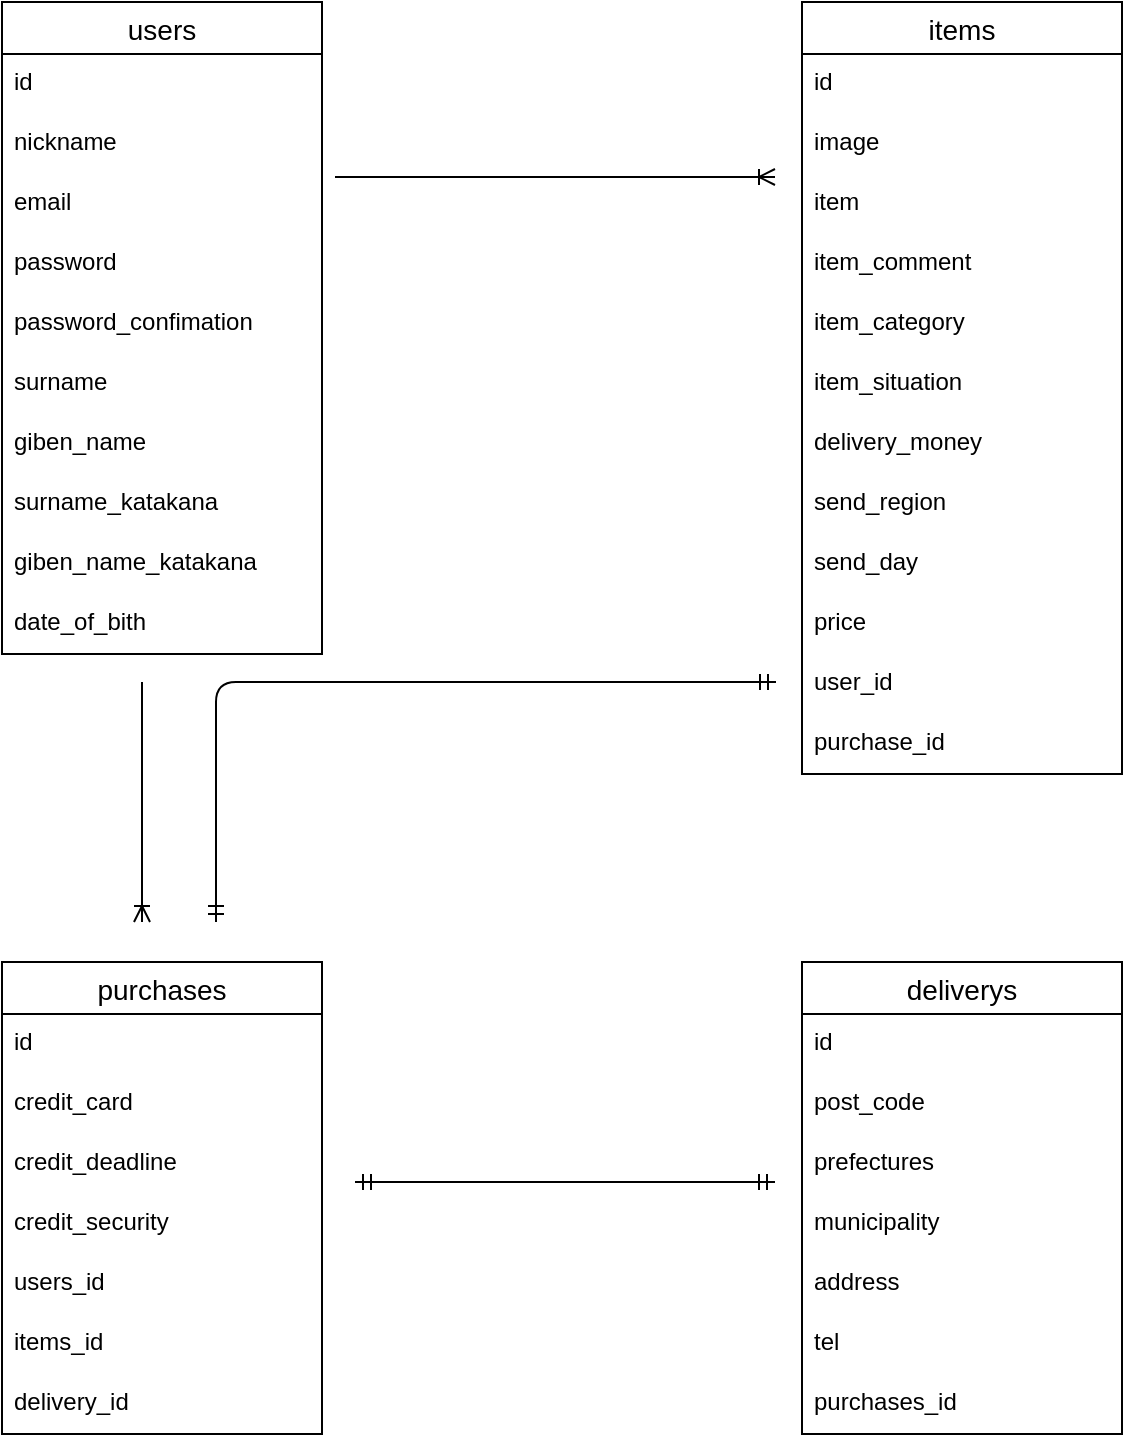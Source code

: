 <mxfile>
    <diagram id="N1M9XSfh5f8vK9seMBvG" name="ページ1">
        <mxGraphModel dx="1383" dy="522" grid="1" gridSize="10" guides="1" tooltips="1" connect="1" arrows="1" fold="1" page="1" pageScale="1" pageWidth="827" pageHeight="1169" math="0" shadow="0">
            <root>
                <mxCell id="0"/>
                <mxCell id="1" parent="0"/>
                <mxCell id="164" value="" style="edgeStyle=entityRelationEdgeStyle;fontSize=12;html=1;endArrow=ERoneToMany;" edge="1" parent="1">
                    <mxGeometry width="100" height="100" relative="1" as="geometry">
                        <mxPoint x="-633.5" y="127.5" as="sourcePoint"/>
                        <mxPoint x="-413.5" y="127.5" as="targetPoint"/>
                    </mxGeometry>
                </mxCell>
                <mxCell id="165" value="users" style="swimlane;fontStyle=0;childLayout=stackLayout;horizontal=1;startSize=26;horizontalStack=0;resizeParent=1;resizeParentMax=0;resizeLast=0;collapsible=1;marginBottom=0;align=center;fontSize=14;" vertex="1" parent="1">
                    <mxGeometry x="-800" y="40" width="160" height="326" as="geometry"/>
                </mxCell>
                <mxCell id="166" value="id" style="text;strokeColor=none;fillColor=none;spacingLeft=4;spacingRight=4;overflow=hidden;rotatable=0;points=[[0,0.5],[1,0.5]];portConstraint=eastwest;fontSize=12;" vertex="1" parent="165">
                    <mxGeometry y="26" width="160" height="30" as="geometry"/>
                </mxCell>
                <mxCell id="167" value="nickname" style="text;strokeColor=none;fillColor=none;spacingLeft=4;spacingRight=4;overflow=hidden;rotatable=0;points=[[0,0.5],[1,0.5]];portConstraint=eastwest;fontSize=12;" vertex="1" parent="165">
                    <mxGeometry y="56" width="160" height="30" as="geometry"/>
                </mxCell>
                <mxCell id="174" value="email" style="text;strokeColor=none;fillColor=none;spacingLeft=4;spacingRight=4;overflow=hidden;rotatable=0;points=[[0,0.5],[1,0.5]];portConstraint=eastwest;fontSize=12;" vertex="1" parent="165">
                    <mxGeometry y="86" width="160" height="30" as="geometry"/>
                </mxCell>
                <mxCell id="168" value="password" style="text;strokeColor=none;fillColor=none;spacingLeft=4;spacingRight=4;overflow=hidden;rotatable=0;points=[[0,0.5],[1,0.5]];portConstraint=eastwest;fontSize=12;" vertex="1" parent="165">
                    <mxGeometry y="116" width="160" height="30" as="geometry"/>
                </mxCell>
                <mxCell id="229" value="password_confimation" style="text;strokeColor=none;fillColor=none;spacingLeft=4;spacingRight=4;overflow=hidden;rotatable=0;points=[[0,0.5],[1,0.5]];portConstraint=eastwest;fontSize=12;" vertex="1" parent="165">
                    <mxGeometry y="146" width="160" height="30" as="geometry"/>
                </mxCell>
                <mxCell id="175" value="surname" style="text;strokeColor=none;fillColor=none;spacingLeft=4;spacingRight=4;overflow=hidden;rotatable=0;points=[[0,0.5],[1,0.5]];portConstraint=eastwest;fontSize=12;" vertex="1" parent="165">
                    <mxGeometry y="176" width="160" height="30" as="geometry"/>
                </mxCell>
                <mxCell id="239" value="giben_name" style="text;strokeColor=none;fillColor=none;spacingLeft=4;spacingRight=4;overflow=hidden;rotatable=0;points=[[0,0.5],[1,0.5]];portConstraint=eastwest;fontSize=12;" vertex="1" parent="165">
                    <mxGeometry y="206" width="160" height="30" as="geometry"/>
                </mxCell>
                <mxCell id="240" value="surname_katakana" style="text;strokeColor=none;fillColor=none;spacingLeft=4;spacingRight=4;overflow=hidden;rotatable=0;points=[[0,0.5],[1,0.5]];portConstraint=eastwest;fontSize=12;" vertex="1" parent="165">
                    <mxGeometry y="236" width="160" height="30" as="geometry"/>
                </mxCell>
                <mxCell id="241" value="giben_name_katakana" style="text;strokeColor=none;fillColor=none;spacingLeft=4;spacingRight=4;overflow=hidden;rotatable=0;points=[[0,0.5],[1,0.5]];portConstraint=eastwest;fontSize=12;" vertex="1" parent="165">
                    <mxGeometry y="266" width="160" height="30" as="geometry"/>
                </mxCell>
                <mxCell id="230" value="date_of_bith" style="text;strokeColor=none;fillColor=none;spacingLeft=4;spacingRight=4;overflow=hidden;rotatable=0;points=[[0,0.5],[1,0.5]];portConstraint=eastwest;fontSize=12;" vertex="1" parent="165">
                    <mxGeometry y="296" width="160" height="30" as="geometry"/>
                </mxCell>
                <mxCell id="176" value="items" style="swimlane;fontStyle=0;childLayout=stackLayout;horizontal=1;startSize=26;horizontalStack=0;resizeParent=1;resizeParentMax=0;resizeLast=0;collapsible=1;marginBottom=0;align=center;fontSize=14;" vertex="1" parent="1">
                    <mxGeometry x="-400" y="40" width="160" height="386" as="geometry"/>
                </mxCell>
                <mxCell id="177" value="id" style="text;strokeColor=none;fillColor=none;spacingLeft=4;spacingRight=4;overflow=hidden;rotatable=0;points=[[0,0.5],[1,0.5]];portConstraint=eastwest;fontSize=12;" vertex="1" parent="176">
                    <mxGeometry y="26" width="160" height="30" as="geometry"/>
                </mxCell>
                <mxCell id="179" value="image" style="text;strokeColor=none;fillColor=none;spacingLeft=4;spacingRight=4;overflow=hidden;rotatable=0;points=[[0,0.5],[1,0.5]];portConstraint=eastwest;fontSize=12;" vertex="1" parent="176">
                    <mxGeometry y="56" width="160" height="30" as="geometry"/>
                </mxCell>
                <mxCell id="178" value="item" style="text;strokeColor=none;fillColor=none;spacingLeft=4;spacingRight=4;overflow=hidden;rotatable=0;points=[[0,0.5],[1,0.5]];portConstraint=eastwest;fontSize=12;" vertex="1" parent="176">
                    <mxGeometry y="86" width="160" height="30" as="geometry"/>
                </mxCell>
                <mxCell id="204" value="item_comment" style="text;strokeColor=none;fillColor=none;spacingLeft=4;spacingRight=4;overflow=hidden;rotatable=0;points=[[0,0.5],[1,0.5]];portConstraint=eastwest;fontSize=12;" vertex="1" parent="176">
                    <mxGeometry y="116" width="160" height="30" as="geometry"/>
                </mxCell>
                <mxCell id="213" value="item_category" style="text;strokeColor=none;fillColor=none;spacingLeft=4;spacingRight=4;overflow=hidden;rotatable=0;points=[[0,0.5],[1,0.5]];portConstraint=eastwest;fontSize=12;" vertex="1" parent="176">
                    <mxGeometry y="146" width="160" height="30" as="geometry"/>
                </mxCell>
                <mxCell id="215" value="item_situation" style="text;strokeColor=none;fillColor=none;spacingLeft=4;spacingRight=4;overflow=hidden;rotatable=0;points=[[0,0.5],[1,0.5]];portConstraint=eastwest;fontSize=12;" vertex="1" parent="176">
                    <mxGeometry y="176" width="160" height="30" as="geometry"/>
                </mxCell>
                <mxCell id="214" value="delivery_money" style="text;strokeColor=none;fillColor=none;spacingLeft=4;spacingRight=4;overflow=hidden;rotatable=0;points=[[0,0.5],[1,0.5]];portConstraint=eastwest;fontSize=12;" vertex="1" parent="176">
                    <mxGeometry y="206" width="160" height="30" as="geometry"/>
                </mxCell>
                <mxCell id="227" value="send_region" style="text;strokeColor=none;fillColor=none;spacingLeft=4;spacingRight=4;overflow=hidden;rotatable=0;points=[[0,0.5],[1,0.5]];portConstraint=eastwest;fontSize=12;" vertex="1" parent="176">
                    <mxGeometry y="236" width="160" height="30" as="geometry"/>
                </mxCell>
                <mxCell id="228" value="send_day" style="text;strokeColor=none;fillColor=none;spacingLeft=4;spacingRight=4;overflow=hidden;rotatable=0;points=[[0,0.5],[1,0.5]];portConstraint=eastwest;fontSize=12;" vertex="1" parent="176">
                    <mxGeometry y="266" width="160" height="30" as="geometry"/>
                </mxCell>
                <mxCell id="180" value="price" style="text;strokeColor=none;fillColor=none;spacingLeft=4;spacingRight=4;overflow=hidden;rotatable=0;points=[[0,0.5],[1,0.5]];portConstraint=eastwest;fontSize=12;" vertex="1" parent="176">
                    <mxGeometry y="296" width="160" height="30" as="geometry"/>
                </mxCell>
                <mxCell id="181" value="user_id" style="text;strokeColor=none;fillColor=none;spacingLeft=4;spacingRight=4;overflow=hidden;rotatable=0;points=[[0,0.5],[1,0.5]];portConstraint=eastwest;fontSize=12;" vertex="1" parent="176">
                    <mxGeometry y="326" width="160" height="30" as="geometry"/>
                </mxCell>
                <mxCell id="182" value="purchase_id" style="text;strokeColor=none;fillColor=none;spacingLeft=4;spacingRight=4;overflow=hidden;rotatable=0;points=[[0,0.5],[1,0.5]];portConstraint=eastwest;fontSize=12;" vertex="1" parent="176">
                    <mxGeometry y="356" width="160" height="30" as="geometry"/>
                </mxCell>
                <mxCell id="183" value="purchases" style="swimlane;fontStyle=0;childLayout=stackLayout;horizontal=1;startSize=26;horizontalStack=0;resizeParent=1;resizeParentMax=0;resizeLast=0;collapsible=1;marginBottom=0;align=center;fontSize=14;" vertex="1" parent="1">
                    <mxGeometry x="-800" y="520" width="160" height="236" as="geometry"/>
                </mxCell>
                <mxCell id="184" value="id" style="text;strokeColor=none;fillColor=none;spacingLeft=4;spacingRight=4;overflow=hidden;rotatable=0;points=[[0,0.5],[1,0.5]];portConstraint=eastwest;fontSize=12;" vertex="1" parent="183">
                    <mxGeometry y="26" width="160" height="30" as="geometry"/>
                </mxCell>
                <mxCell id="185" value="credit_card" style="text;strokeColor=none;fillColor=none;spacingLeft=4;spacingRight=4;overflow=hidden;rotatable=0;points=[[0,0.5],[1,0.5]];portConstraint=eastwest;fontSize=12;" vertex="1" parent="183">
                    <mxGeometry y="56" width="160" height="30" as="geometry"/>
                </mxCell>
                <mxCell id="248" value="credit_deadline" style="text;strokeColor=none;fillColor=none;spacingLeft=4;spacingRight=4;overflow=hidden;rotatable=0;points=[[0,0.5],[1,0.5]];portConstraint=eastwest;fontSize=12;" vertex="1" parent="183">
                    <mxGeometry y="86" width="160" height="30" as="geometry"/>
                </mxCell>
                <mxCell id="256" value="credit_security" style="text;strokeColor=none;fillColor=none;spacingLeft=4;spacingRight=4;overflow=hidden;rotatable=0;points=[[0,0.5],[1,0.5]];portConstraint=eastwest;fontSize=12;" vertex="1" parent="183">
                    <mxGeometry y="116" width="160" height="30" as="geometry"/>
                </mxCell>
                <mxCell id="186" value="users_id" style="text;strokeColor=none;fillColor=none;spacingLeft=4;spacingRight=4;overflow=hidden;rotatable=0;points=[[0,0.5],[1,0.5]];portConstraint=eastwest;fontSize=12;" vertex="1" parent="183">
                    <mxGeometry y="146" width="160" height="30" as="geometry"/>
                </mxCell>
                <mxCell id="187" value="items_id" style="text;strokeColor=none;fillColor=none;spacingLeft=4;spacingRight=4;overflow=hidden;rotatable=0;points=[[0,0.5],[1,0.5]];portConstraint=eastwest;fontSize=12;" vertex="1" parent="183">
                    <mxGeometry y="176" width="160" height="30" as="geometry"/>
                </mxCell>
                <mxCell id="188" value="delivery_id" style="text;strokeColor=none;fillColor=none;spacingLeft=4;spacingRight=4;overflow=hidden;rotatable=0;points=[[0,0.5],[1,0.5]];portConstraint=eastwest;fontSize=12;" vertex="1" parent="183">
                    <mxGeometry y="206" width="160" height="30" as="geometry"/>
                </mxCell>
                <mxCell id="189" value="deliverys" style="swimlane;fontStyle=0;childLayout=stackLayout;horizontal=1;startSize=26;horizontalStack=0;resizeParent=1;resizeParentMax=0;resizeLast=0;collapsible=1;marginBottom=0;align=center;fontSize=14;" vertex="1" parent="1">
                    <mxGeometry x="-400" y="520" width="160" height="236" as="geometry"/>
                </mxCell>
                <mxCell id="190" value="id" style="text;strokeColor=none;fillColor=none;spacingLeft=4;spacingRight=4;overflow=hidden;rotatable=0;points=[[0,0.5],[1,0.5]];portConstraint=eastwest;fontSize=12;" vertex="1" parent="189">
                    <mxGeometry y="26" width="160" height="30" as="geometry"/>
                </mxCell>
                <mxCell id="191" value="post_code" style="text;strokeColor=none;fillColor=none;spacingLeft=4;spacingRight=4;overflow=hidden;rotatable=0;points=[[0,0.5],[1,0.5]];portConstraint=eastwest;fontSize=12;" vertex="1" parent="189">
                    <mxGeometry y="56" width="160" height="30" as="geometry"/>
                </mxCell>
                <mxCell id="192" value="prefectures" style="text;strokeColor=none;fillColor=none;spacingLeft=4;spacingRight=4;overflow=hidden;rotatable=0;points=[[0,0.5],[1,0.5]];portConstraint=eastwest;fontSize=12;" vertex="1" parent="189">
                    <mxGeometry y="86" width="160" height="30" as="geometry"/>
                </mxCell>
                <mxCell id="193" value="municipality" style="text;strokeColor=none;fillColor=none;spacingLeft=4;spacingRight=4;overflow=hidden;rotatable=0;points=[[0,0.5],[1,0.5]];portConstraint=eastwest;fontSize=12;" vertex="1" parent="189">
                    <mxGeometry y="116" width="160" height="30" as="geometry"/>
                </mxCell>
                <mxCell id="263" value="address" style="text;strokeColor=none;fillColor=none;spacingLeft=4;spacingRight=4;overflow=hidden;rotatable=0;points=[[0,0.5],[1,0.5]];portConstraint=eastwest;fontSize=12;" vertex="1" parent="189">
                    <mxGeometry y="146" width="160" height="30" as="geometry"/>
                </mxCell>
                <mxCell id="271" value="tel" style="text;strokeColor=none;fillColor=none;spacingLeft=4;spacingRight=4;overflow=hidden;rotatable=0;points=[[0,0.5],[1,0.5]];portConstraint=eastwest;fontSize=12;" vertex="1" parent="189">
                    <mxGeometry y="176" width="160" height="30" as="geometry"/>
                </mxCell>
                <mxCell id="194" value="purchases_id" style="text;strokeColor=none;fillColor=none;spacingLeft=4;spacingRight=4;overflow=hidden;rotatable=0;points=[[0,0.5],[1,0.5]];portConstraint=eastwest;fontSize=12;" vertex="1" parent="189">
                    <mxGeometry y="206" width="160" height="30" as="geometry"/>
                </mxCell>
                <mxCell id="200" value="" style="fontSize=12;html=1;endArrow=ERoneToMany;" edge="1" parent="1">
                    <mxGeometry width="100" height="100" relative="1" as="geometry">
                        <mxPoint x="-730" y="380" as="sourcePoint"/>
                        <mxPoint x="-730" y="500" as="targetPoint"/>
                        <Array as="points"/>
                    </mxGeometry>
                </mxCell>
                <mxCell id="202" value="" style="fontSize=12;html=1;endArrow=ERmandOne;startArrow=ERmandOne;" edge="1" parent="1">
                    <mxGeometry width="100" height="100" relative="1" as="geometry">
                        <mxPoint x="-693" y="500" as="sourcePoint"/>
                        <mxPoint x="-413" y="380" as="targetPoint"/>
                        <Array as="points">
                            <mxPoint x="-693" y="380"/>
                        </Array>
                    </mxGeometry>
                </mxCell>
                <mxCell id="203" value="" style="edgeStyle=entityRelationEdgeStyle;fontSize=12;html=1;endArrow=ERmandOne;startArrow=ERmandOne;" edge="1" parent="1">
                    <mxGeometry width="100" height="100" relative="1" as="geometry">
                        <mxPoint x="-623.5" y="630" as="sourcePoint"/>
                        <mxPoint x="-413.5" y="630" as="targetPoint"/>
                    </mxGeometry>
                </mxCell>
            </root>
        </mxGraphModel>
    </diagram>
</mxfile>